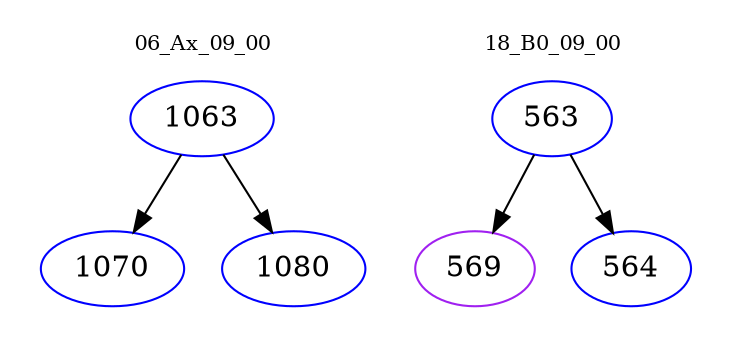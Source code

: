 digraph{
subgraph cluster_0 {
color = white
label = "06_Ax_09_00";
fontsize=10;
T0_1063 [label="1063", color="blue"]
T0_1063 -> T0_1070 [color="black"]
T0_1070 [label="1070", color="blue"]
T0_1063 -> T0_1080 [color="black"]
T0_1080 [label="1080", color="blue"]
}
subgraph cluster_1 {
color = white
label = "18_B0_09_00";
fontsize=10;
T1_563 [label="563", color="blue"]
T1_563 -> T1_569 [color="black"]
T1_569 [label="569", color="purple"]
T1_563 -> T1_564 [color="black"]
T1_564 [label="564", color="blue"]
}
}
